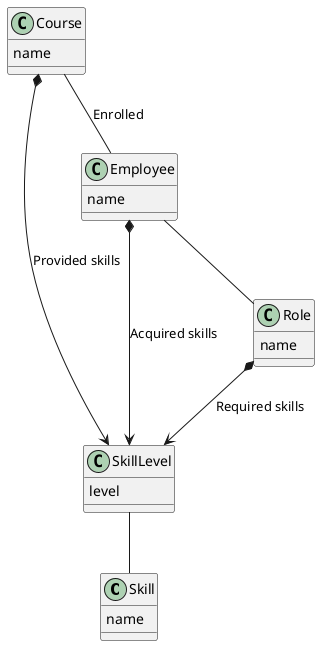 @startuml
class Skill {
  name
}
class SkillLevel {
  level
}
class Role {
  name
}
class Course {
  name
}
class Employee {
  name
}
SkillLevel -- Skill
Role *--> SkillLevel : "Required skills"
Course *--> SkillLevel : "Provided skills"
Employee *--> SkillLevel : "Acquired skills"
Employee -- Role
Course -- Employee: "Enrolled"
@enduml